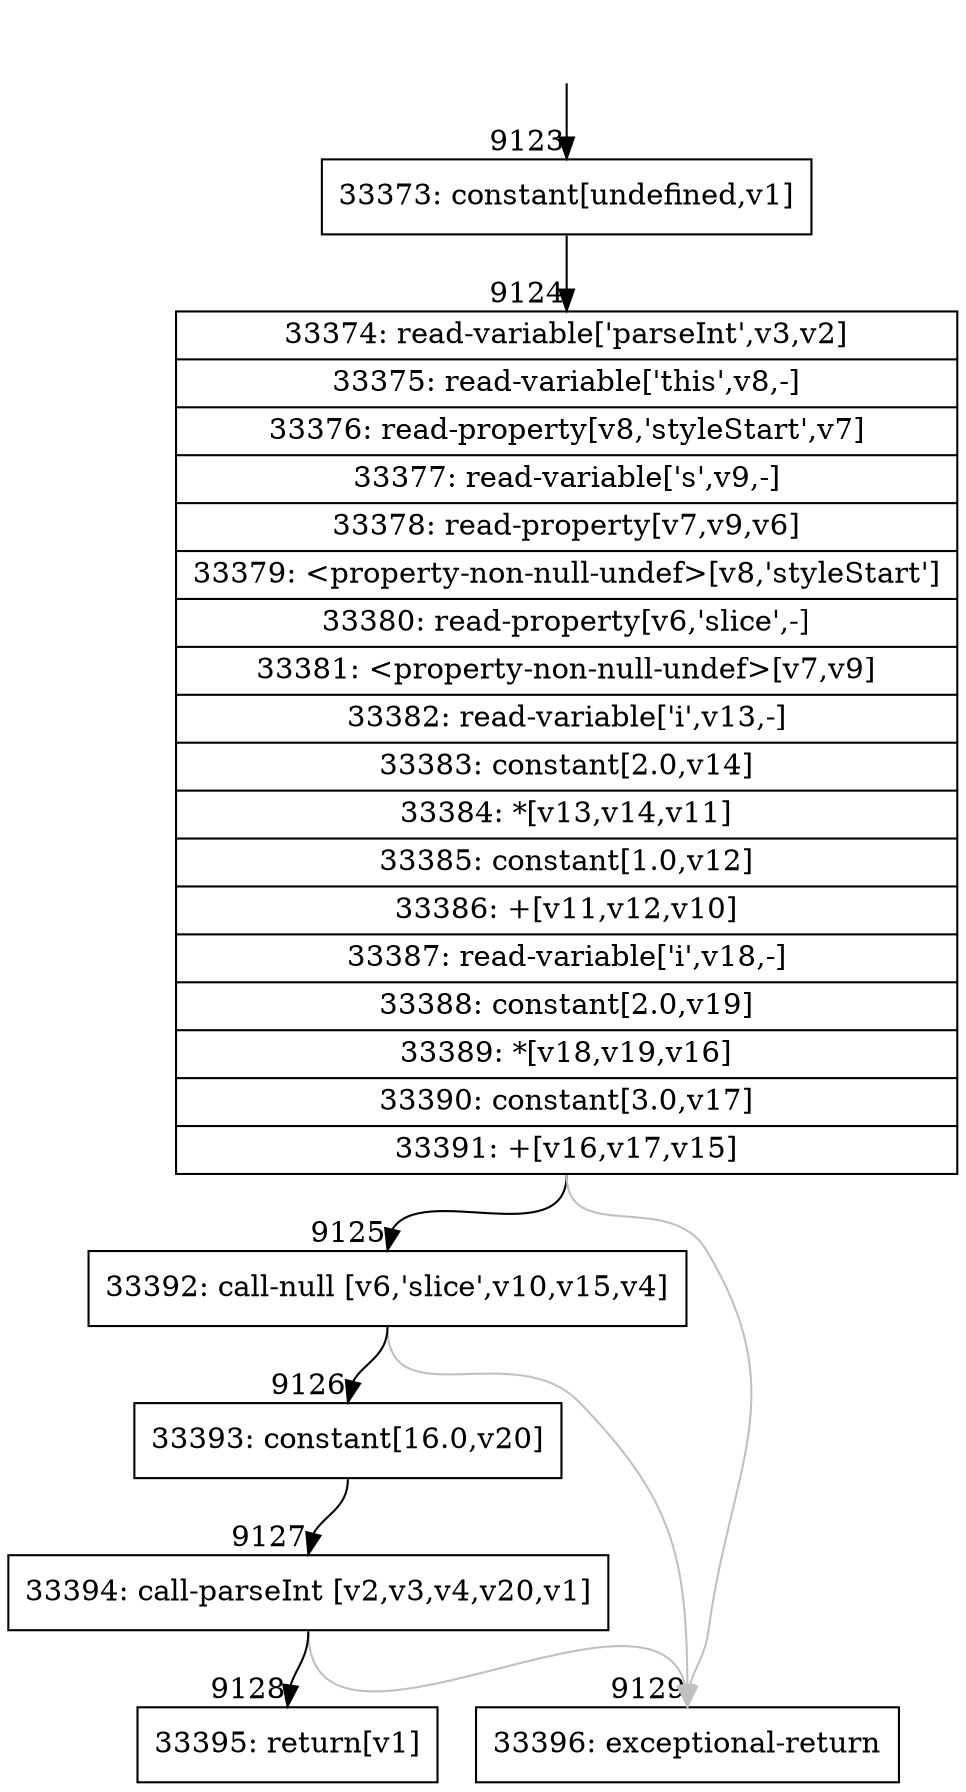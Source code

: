 digraph {
rankdir="TD"
BB_entry634[shape=none,label=""];
BB_entry634 -> BB9123 [tailport=s, headport=n, headlabel="    9123"]
BB9123 [shape=record label="{33373: constant[undefined,v1]}" ] 
BB9123 -> BB9124 [tailport=s, headport=n, headlabel="      9124"]
BB9124 [shape=record label="{33374: read-variable['parseInt',v3,v2]|33375: read-variable['this',v8,-]|33376: read-property[v8,'styleStart',v7]|33377: read-variable['s',v9,-]|33378: read-property[v7,v9,v6]|33379: \<property-non-null-undef\>[v8,'styleStart']|33380: read-property[v6,'slice',-]|33381: \<property-non-null-undef\>[v7,v9]|33382: read-variable['i',v13,-]|33383: constant[2.0,v14]|33384: *[v13,v14,v11]|33385: constant[1.0,v12]|33386: +[v11,v12,v10]|33387: read-variable['i',v18,-]|33388: constant[2.0,v19]|33389: *[v18,v19,v16]|33390: constant[3.0,v17]|33391: +[v16,v17,v15]}" ] 
BB9124 -> BB9125 [tailport=s, headport=n, headlabel="      9125"]
BB9124 -> BB9129 [tailport=s, headport=n, color=gray, headlabel="      9129"]
BB9125 [shape=record label="{33392: call-null [v6,'slice',v10,v15,v4]}" ] 
BB9125 -> BB9126 [tailport=s, headport=n, headlabel="      9126"]
BB9125 -> BB9129 [tailport=s, headport=n, color=gray]
BB9126 [shape=record label="{33393: constant[16.0,v20]}" ] 
BB9126 -> BB9127 [tailport=s, headport=n, headlabel="      9127"]
BB9127 [shape=record label="{33394: call-parseInt [v2,v3,v4,v20,v1]}" ] 
BB9127 -> BB9128 [tailport=s, headport=n, headlabel="      9128"]
BB9127 -> BB9129 [tailport=s, headport=n, color=gray]
BB9128 [shape=record label="{33395: return[v1]}" ] 
BB9129 [shape=record label="{33396: exceptional-return}" ] 
//#$~ 6548
}
